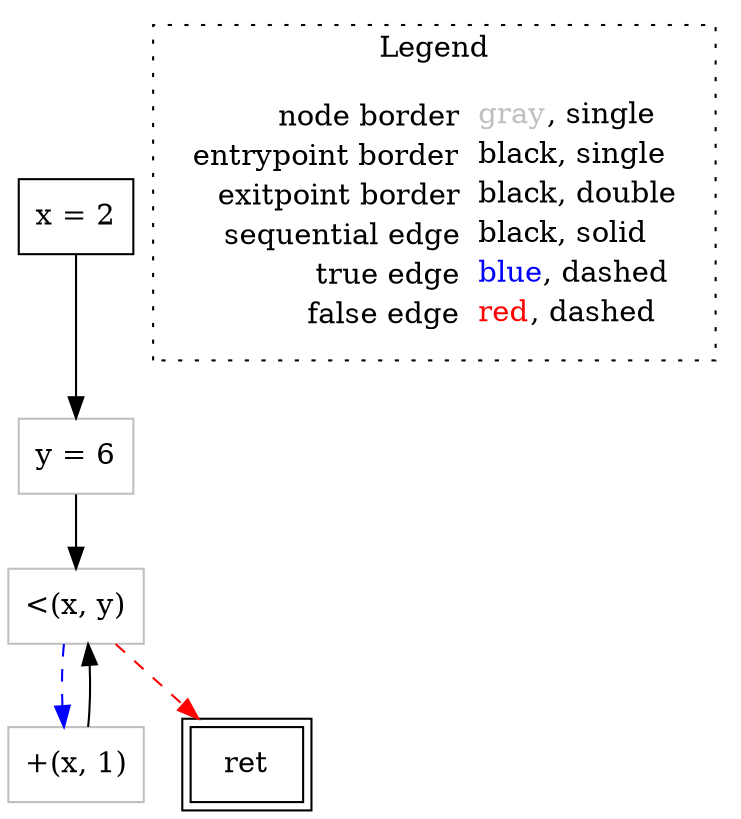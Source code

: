 digraph {
	"node0" [shape="rect",color="black",label=<x = 2>];
	"node1" [shape="rect",color="gray",label=<y = 6>];
	"node2" [shape="rect",color="black",peripheries="2",label=<ret>];
	"node3" [shape="rect",color="gray",label=<+(x, 1)>];
	"node4" [shape="rect",color="gray",label=<&lt;(x, y)>];
	"node1" -> "node4" [color="black"];
	"node3" -> "node4" [color="black"];
	"node4" -> "node2" [color="red",style="dashed"];
	"node4" -> "node3" [color="blue",style="dashed"];
	"node0" -> "node1" [color="black"];
subgraph cluster_legend {
	label="Legend";
	style=dotted;
	node [shape=plaintext];
	"legend" [label=<<table border="0" cellpadding="2" cellspacing="0" cellborder="0"><tr><td align="right">node border&nbsp;</td><td align="left"><font color="gray">gray</font>, single</td></tr><tr><td align="right">entrypoint border&nbsp;</td><td align="left"><font color="black">black</font>, single</td></tr><tr><td align="right">exitpoint border&nbsp;</td><td align="left"><font color="black">black</font>, double</td></tr><tr><td align="right">sequential edge&nbsp;</td><td align="left"><font color="black">black</font>, solid</td></tr><tr><td align="right">true edge&nbsp;</td><td align="left"><font color="blue">blue</font>, dashed</td></tr><tr><td align="right">false edge&nbsp;</td><td align="left"><font color="red">red</font>, dashed</td></tr></table>>];
}

}
